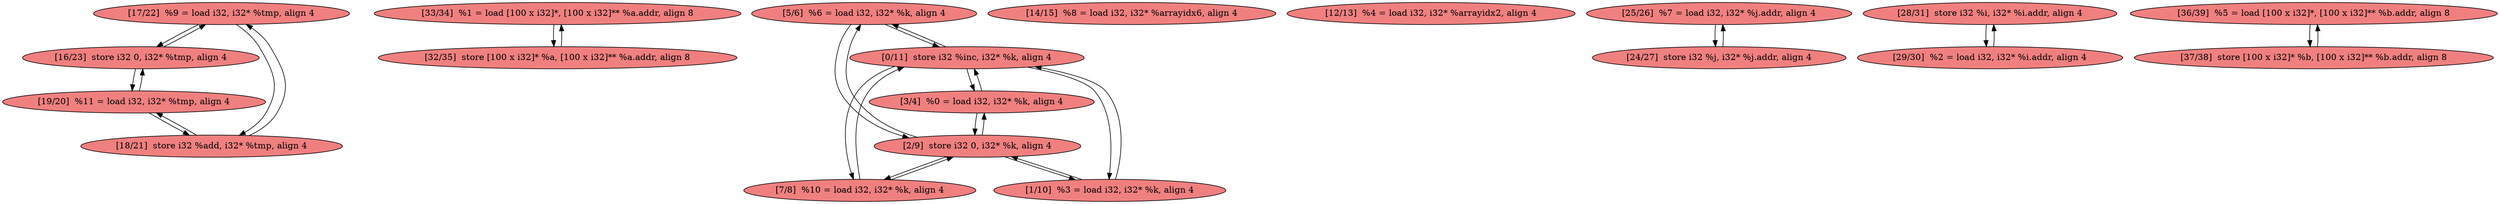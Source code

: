 
digraph G {


node38 [fillcolor=lightcoral,label="[17/22]  %9 = load i32, i32* %tmp, align 4",shape=ellipse,style=filled ]
node37 [fillcolor=lightcoral,label="[33/34]  %1 = load [100 x i32]*, [100 x i32]** %a.addr, align 8",shape=ellipse,style=filled ]
node24 [fillcolor=lightcoral,label="[5/6]  %6 = load i32, i32* %k, align 4",shape=ellipse,style=filled ]
node34 [fillcolor=lightcoral,label="[1/10]  %3 = load i32, i32* %k, align 4",shape=ellipse,style=filled ]
node25 [fillcolor=lightcoral,label="[14/15]  %8 = load i32, i32* %arrayidx6, align 4",shape=ellipse,style=filled ]
node23 [fillcolor=lightcoral,label="[7/8]  %10 = load i32, i32* %k, align 4",shape=ellipse,style=filled ]
node20 [fillcolor=lightcoral,label="[0/11]  store i32 %inc, i32* %k, align 4",shape=ellipse,style=filled ]
node29 [fillcolor=lightcoral,label="[32/35]  store [100 x i32]* %a, [100 x i32]** %a.addr, align 8",shape=ellipse,style=filled ]
node22 [fillcolor=lightcoral,label="[12/13]  %4 = load i32, i32* %arrayidx2, align 4",shape=ellipse,style=filled ]
node33 [fillcolor=lightcoral,label="[3/4]  %0 = load i32, i32* %k, align 4",shape=ellipse,style=filled ]
node35 [fillcolor=lightcoral,label="[19/20]  %11 = load i32, i32* %tmp, align 4",shape=ellipse,style=filled ]
node21 [fillcolor=lightcoral,label="[2/9]  store i32 0, i32* %k, align 4",shape=ellipse,style=filled ]
node26 [fillcolor=lightcoral,label="[16/23]  store i32 0, i32* %tmp, align 4",shape=ellipse,style=filled ]
node36 [fillcolor=lightcoral,label="[25/26]  %7 = load i32, i32* %j.addr, align 4",shape=ellipse,style=filled ]
node27 [fillcolor=lightcoral,label="[24/27]  store i32 %j, i32* %j.addr, align 4",shape=ellipse,style=filled ]
node28 [fillcolor=lightcoral,label="[28/31]  store i32 %i, i32* %i.addr, align 4",shape=ellipse,style=filled ]
node30 [fillcolor=lightcoral,label="[36/39]  %5 = load [100 x i32]*, [100 x i32]** %b.addr, align 8",shape=ellipse,style=filled ]
node32 [fillcolor=lightcoral,label="[37/38]  store [100 x i32]* %b, [100 x i32]** %b.addr, align 8",shape=ellipse,style=filled ]
node39 [fillcolor=lightcoral,label="[29/30]  %2 = load i32, i32* %i.addr, align 4",shape=ellipse,style=filled ]
node31 [fillcolor=lightcoral,label="[18/21]  store i32 %add, i32* %tmp, align 4",shape=ellipse,style=filled ]

node20->node33 [ ]
node32->node30 [ ]
node34->node21 [ ]
node21->node34 [ ]
node37->node29 [ ]
node29->node37 [ ]
node39->node28 [ ]
node28->node39 [ ]
node21->node24 [ ]
node26->node38 [ ]
node24->node21 [ ]
node31->node38 [ ]
node31->node35 [ ]
node20->node23 [ ]
node24->node20 [ ]
node35->node31 [ ]
node20->node34 [ ]
node33->node20 [ ]
node23->node20 [ ]
node38->node26 [ ]
node35->node26 [ ]
node21->node23 [ ]
node26->node35 [ ]
node36->node27 [ ]
node27->node36 [ ]
node21->node33 [ ]
node23->node21 [ ]
node30->node32 [ ]
node33->node21 [ ]
node38->node31 [ ]
node34->node20 [ ]
node20->node24 [ ]


}

